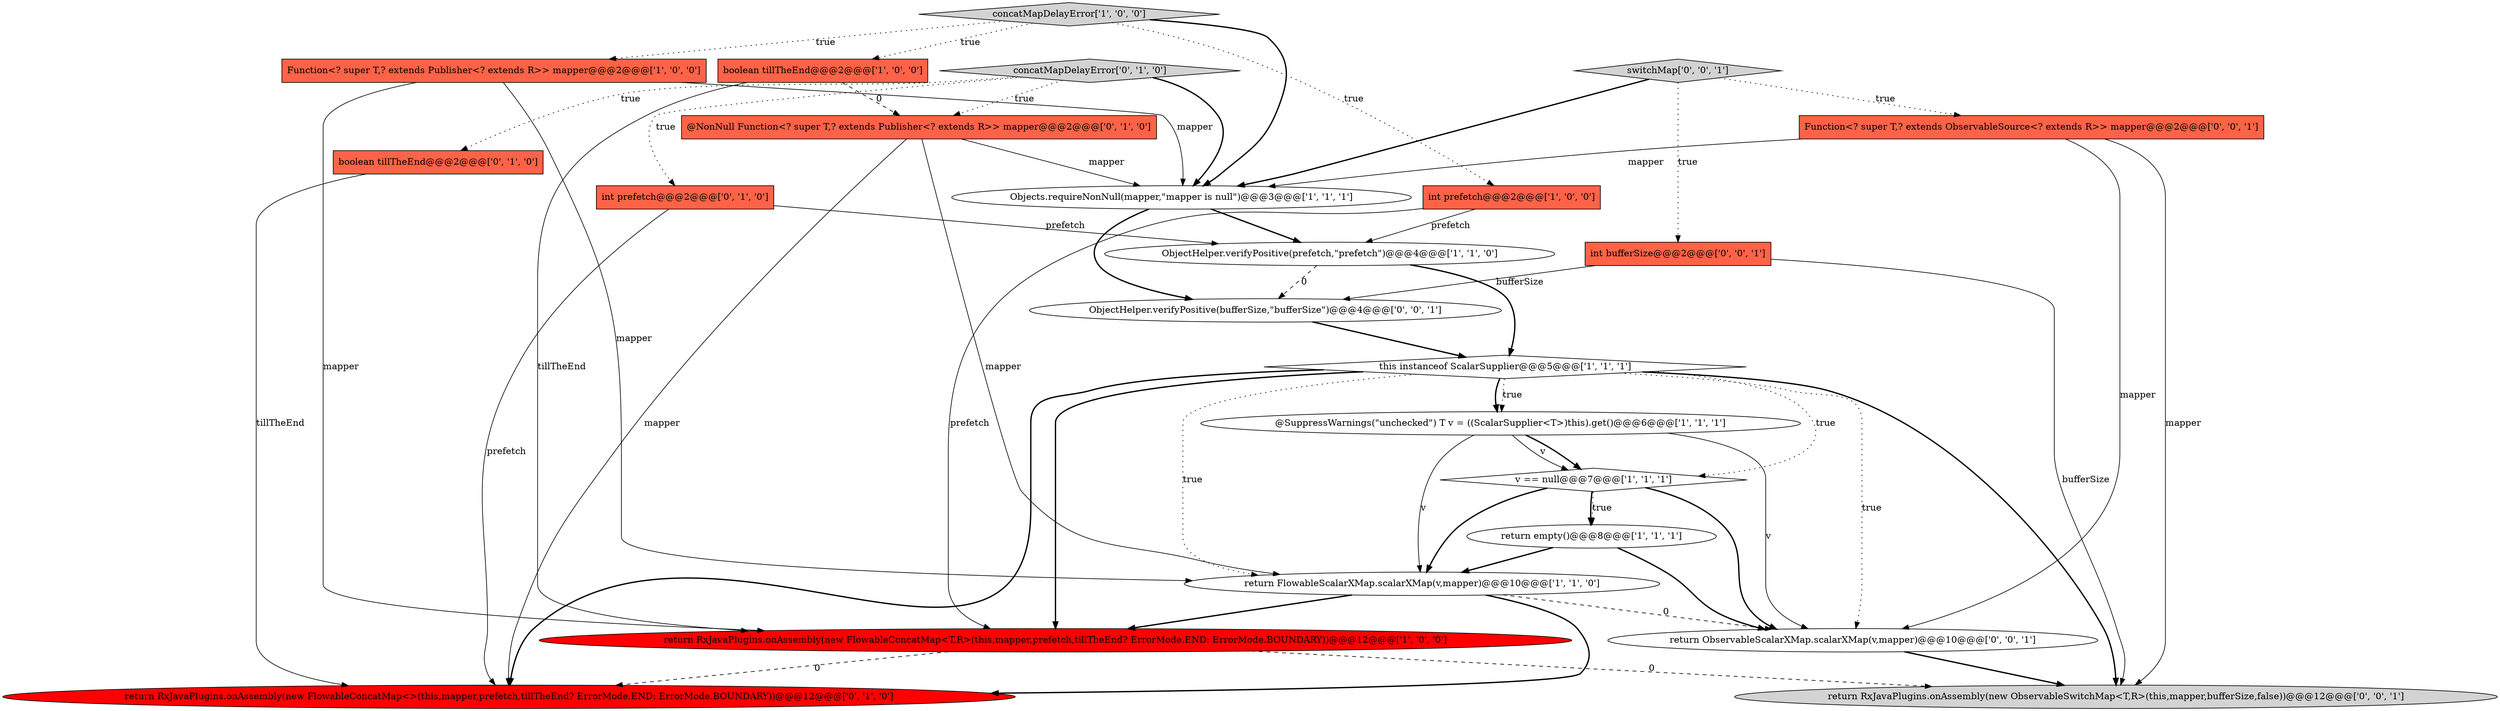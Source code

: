 digraph {
3 [style = filled, label = "Function<? super T,? extends Publisher<? extends R>> mapper@@@2@@@['1', '0', '0']", fillcolor = tomato, shape = box image = "AAA0AAABBB1BBB"];
9 [style = filled, label = "Objects.requireNonNull(mapper,\"mapper is null\")@@@3@@@['1', '1', '1']", fillcolor = white, shape = ellipse image = "AAA0AAABBB1BBB"];
4 [style = filled, label = "return FlowableScalarXMap.scalarXMap(v,mapper)@@@10@@@['1', '1', '0']", fillcolor = white, shape = ellipse image = "AAA0AAABBB1BBB"];
14 [style = filled, label = "int prefetch@@@2@@@['0', '1', '0']", fillcolor = tomato, shape = box image = "AAA0AAABBB2BBB"];
20 [style = filled, label = "return RxJavaPlugins.onAssembly(new ObservableSwitchMap<T,R>(this,mapper,bufferSize,false))@@@12@@@['0', '0', '1']", fillcolor = lightgray, shape = ellipse image = "AAA0AAABBB3BBB"];
19 [style = filled, label = "ObjectHelper.verifyPositive(bufferSize,\"bufferSize\")@@@4@@@['0', '0', '1']", fillcolor = white, shape = ellipse image = "AAA0AAABBB3BBB"];
5 [style = filled, label = "boolean tillTheEnd@@@2@@@['1', '0', '0']", fillcolor = tomato, shape = box image = "AAA1AAABBB1BBB"];
2 [style = filled, label = "this instanceof ScalarSupplier@@@5@@@['1', '1', '1']", fillcolor = white, shape = diamond image = "AAA0AAABBB1BBB"];
1 [style = filled, label = "v == null@@@7@@@['1', '1', '1']", fillcolor = white, shape = diamond image = "AAA0AAABBB1BBB"];
10 [style = filled, label = "@SuppressWarnings(\"unchecked\") T v = ((ScalarSupplier<T>)this).get()@@@6@@@['1', '1', '1']", fillcolor = white, shape = ellipse image = "AAA0AAABBB1BBB"];
12 [style = filled, label = "concatMapDelayError['0', '1', '0']", fillcolor = lightgray, shape = diamond image = "AAA0AAABBB2BBB"];
18 [style = filled, label = "switchMap['0', '0', '1']", fillcolor = lightgray, shape = diamond image = "AAA0AAABBB3BBB"];
16 [style = filled, label = "@NonNull Function<? super T,? extends Publisher<? extends R>> mapper@@@2@@@['0', '1', '0']", fillcolor = tomato, shape = box image = "AAA1AAABBB2BBB"];
11 [style = filled, label = "return empty()@@@8@@@['1', '1', '1']", fillcolor = white, shape = ellipse image = "AAA0AAABBB1BBB"];
0 [style = filled, label = "int prefetch@@@2@@@['1', '0', '0']", fillcolor = tomato, shape = box image = "AAA0AAABBB1BBB"];
6 [style = filled, label = "ObjectHelper.verifyPositive(prefetch,\"prefetch\")@@@4@@@['1', '1', '0']", fillcolor = white, shape = ellipse image = "AAA0AAABBB1BBB"];
13 [style = filled, label = "boolean tillTheEnd@@@2@@@['0', '1', '0']", fillcolor = tomato, shape = box image = "AAA0AAABBB2BBB"];
22 [style = filled, label = "int bufferSize@@@2@@@['0', '0', '1']", fillcolor = tomato, shape = box image = "AAA0AAABBB3BBB"];
7 [style = filled, label = "return RxJavaPlugins.onAssembly(new FlowableConcatMap<T,R>(this,mapper,prefetch,tillTheEnd? ErrorMode.END: ErrorMode.BOUNDARY))@@@12@@@['1', '0', '0']", fillcolor = red, shape = ellipse image = "AAA1AAABBB1BBB"];
21 [style = filled, label = "Function<? super T,? extends ObservableSource<? extends R>> mapper@@@2@@@['0', '0', '1']", fillcolor = tomato, shape = box image = "AAA0AAABBB3BBB"];
17 [style = filled, label = "return ObservableScalarXMap.scalarXMap(v,mapper)@@@10@@@['0', '0', '1']", fillcolor = white, shape = ellipse image = "AAA0AAABBB3BBB"];
15 [style = filled, label = "return RxJavaPlugins.onAssembly(new FlowableConcatMap<>(this,mapper,prefetch,tillTheEnd? ErrorMode.END: ErrorMode.BOUNDARY))@@@12@@@['0', '1', '0']", fillcolor = red, shape = ellipse image = "AAA1AAABBB2BBB"];
8 [style = filled, label = "concatMapDelayError['1', '0', '0']", fillcolor = lightgray, shape = diamond image = "AAA0AAABBB1BBB"];
1->4 [style = bold, label=""];
2->20 [style = bold, label=""];
14->6 [style = solid, label="prefetch"];
4->17 [style = dashed, label="0"];
21->17 [style = solid, label="mapper"];
0->6 [style = solid, label="prefetch"];
5->7 [style = solid, label="tillTheEnd"];
11->4 [style = bold, label=""];
4->15 [style = bold, label=""];
1->11 [style = dotted, label="true"];
2->17 [style = dotted, label="true"];
18->21 [style = dotted, label="true"];
7->20 [style = dashed, label="0"];
19->2 [style = bold, label=""];
0->7 [style = solid, label="prefetch"];
2->10 [style = bold, label=""];
12->9 [style = bold, label=""];
8->3 [style = dotted, label="true"];
4->7 [style = bold, label=""];
9->6 [style = bold, label=""];
1->11 [style = bold, label=""];
1->17 [style = bold, label=""];
6->2 [style = bold, label=""];
3->7 [style = solid, label="mapper"];
5->16 [style = dashed, label="0"];
12->14 [style = dotted, label="true"];
12->13 [style = dotted, label="true"];
21->9 [style = solid, label="mapper"];
12->16 [style = dotted, label="true"];
3->9 [style = solid, label="mapper"];
8->5 [style = dotted, label="true"];
22->19 [style = solid, label="bufferSize"];
2->1 [style = dotted, label="true"];
14->15 [style = solid, label="prefetch"];
2->15 [style = bold, label=""];
2->4 [style = dotted, label="true"];
16->4 [style = solid, label="mapper"];
8->9 [style = bold, label=""];
18->9 [style = bold, label=""];
7->15 [style = dashed, label="0"];
22->20 [style = solid, label="bufferSize"];
9->19 [style = bold, label=""];
11->17 [style = bold, label=""];
10->4 [style = solid, label="v"];
17->20 [style = bold, label=""];
8->0 [style = dotted, label="true"];
3->4 [style = solid, label="mapper"];
13->15 [style = solid, label="tillTheEnd"];
21->20 [style = solid, label="mapper"];
2->7 [style = bold, label=""];
10->1 [style = bold, label=""];
10->17 [style = solid, label="v"];
10->1 [style = solid, label="v"];
16->9 [style = solid, label="mapper"];
6->19 [style = dashed, label="0"];
2->10 [style = dotted, label="true"];
16->15 [style = solid, label="mapper"];
18->22 [style = dotted, label="true"];
}
